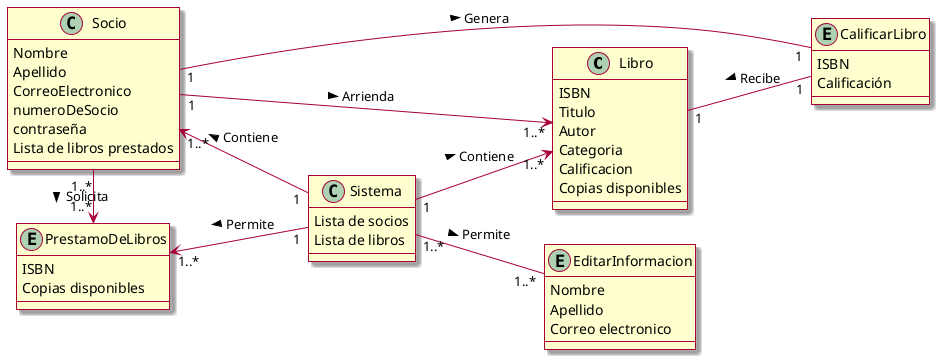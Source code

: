 @startuml
left to right direction
skin rose

class Libro {
  ISBN
  Titulo
  Autor
  Categoria
  Calificacion
  Copias disponibles
}
class Socio{
 Nombre
 Apellido
 CorreoElectronico
 numeroDeSocio
 contraseña
 Lista de libros prestados
}

class Sistema{
Lista de socios
Lista de libros
}

entity PrestamoDeLibros{
 ISBN
 Copias disponibles

}

entity EditarInformacion{
 Nombre
 Apellido
 Correo electronico
}

entity CalificarLibro{
 ISBN
 Calificación

}


Sistema "1" -up-> "1..*" Socio : Contiene >
Sistema "1" -down-> "1..*" Libro : Contiene >
Socio "1" -> "1..*" Libro : Arrienda >
Sistema "1" -up-> "1..*" PrestamoDeLibros : Permite >
Socio "1..*" -> "1..*" PrestamoDeLibros : Solicita >
Sistema "1..*" -- "1..*" EditarInformacion : Permite >
Libro "1" -- "1" CalificarLibro : Recibe <
Socio "1" -- "1" CalificarLibro : Genera >


@enduml